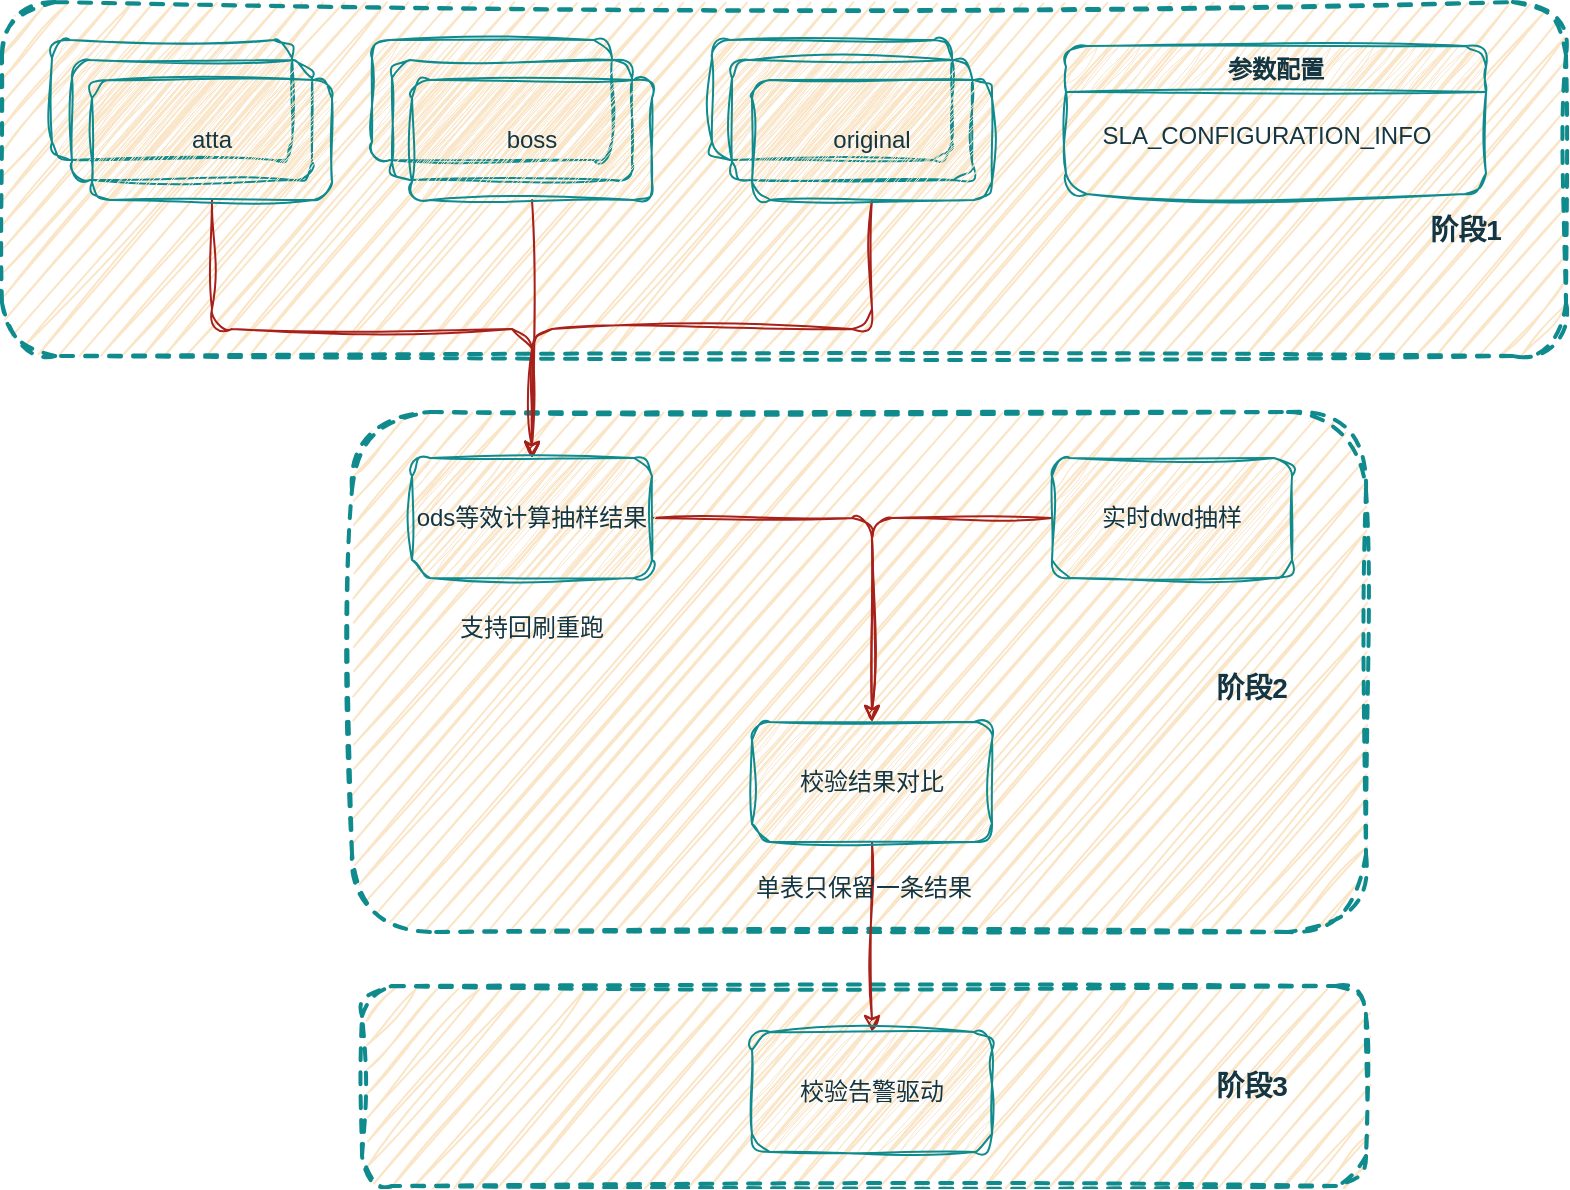 <mxfile version="20.7.3" type="device"><diagram id="51P9D2VGQhrux44w6Xnn" name="第 1 页"><mxGraphModel dx="1306" dy="819" grid="1" gridSize="10" guides="1" tooltips="1" connect="1" arrows="1" fold="1" page="1" pageScale="1" pageWidth="827" pageHeight="1169" math="0" shadow="0"><root><mxCell id="0"/><mxCell id="1" parent="0"/><mxCell id="ZEosDfzwwwauh8BlP-AS-28" value="" style="rounded=1;whiteSpace=wrap;html=1;dashed=1;strokeWidth=2;strokeColor=#0F8B8D;shadow=0;glass=0;sketch=1;curveFitting=1;jiggle=2;labelBackgroundColor=none;fillColor=#FAE5C7;fontColor=#143642;" vertex="1" parent="1"><mxGeometry x="238" y="704" width="502" height="100" as="geometry"/></mxCell><mxCell id="ZEosDfzwwwauh8BlP-AS-27" value="" style="rounded=1;whiteSpace=wrap;html=1;dashed=1;strokeWidth=2;strokeColor=#0F8B8D;sketch=1;curveFitting=1;jiggle=2;labelBackgroundColor=none;fillColor=#FAE5C7;fontColor=#143642;" vertex="1" parent="1"><mxGeometry x="233" y="417" width="507" height="260" as="geometry"/></mxCell><mxCell id="ZEosDfzwwwauh8BlP-AS-26" value="" style="rounded=1;whiteSpace=wrap;html=1;dashed=1;strokeWidth=2;strokeColor=#0F8B8D;labelBackgroundColor=none;fillColor=#FAE5C7;fontColor=#143642;shadow=0;sketch=1;curveFitting=1;jiggle=2;" vertex="1" parent="1"><mxGeometry x="58" y="212" width="782" height="177" as="geometry"/></mxCell><mxCell id="ZEosDfzwwwauh8BlP-AS-1" value="" style="rounded=1;whiteSpace=wrap;html=1;labelBackgroundColor=none;fillColor=#FAE5C7;strokeColor=#0F8B8D;fontColor=#143642;sketch=1;curveFitting=1;jiggle=2;" vertex="1" parent="1"><mxGeometry x="83" y="231" width="120" height="60" as="geometry"/></mxCell><mxCell id="ZEosDfzwwwauh8BlP-AS-2" value="" style="rounded=1;whiteSpace=wrap;html=1;sketch=1;curveFitting=1;jiggle=2;labelBackgroundColor=none;fillColor=#FAE5C7;strokeColor=#0F8B8D;fontColor=#143642;" vertex="1" parent="1"><mxGeometry x="93" y="241" width="120" height="60" as="geometry"/></mxCell><mxCell id="ZEosDfzwwwauh8BlP-AS-20" style="edgeStyle=orthogonalEdgeStyle;rounded=1;orthogonalLoop=1;jettySize=auto;html=1;exitX=0.5;exitY=1;exitDx=0;exitDy=0;sketch=1;curveFitting=1;jiggle=2;labelBackgroundColor=none;strokeColor=#A8201A;fontColor=default;entryX=0.5;entryY=0;entryDx=0;entryDy=0;" edge="1" parent="1" source="ZEosDfzwwwauh8BlP-AS-3" target="ZEosDfzwwwauh8BlP-AS-10"><mxGeometry relative="1" as="geometry"><mxPoint x="323" y="419" as="targetPoint"/></mxGeometry></mxCell><mxCell id="ZEosDfzwwwauh8BlP-AS-3" value="atta" style="rounded=1;whiteSpace=wrap;html=1;sketch=1;curveFitting=1;jiggle=2;labelBackgroundColor=none;fillColor=#FAE5C7;strokeColor=#0F8B8D;fontColor=#143642;" vertex="1" parent="1"><mxGeometry x="103" y="251" width="120" height="60" as="geometry"/></mxCell><mxCell id="ZEosDfzwwwauh8BlP-AS-4" value="" style="rounded=1;whiteSpace=wrap;html=1;sketch=1;curveFitting=1;jiggle=2;labelBackgroundColor=none;fillColor=#FAE5C7;strokeColor=#0F8B8D;fontColor=#143642;" vertex="1" parent="1"><mxGeometry x="243" y="231" width="120" height="60" as="geometry"/></mxCell><mxCell id="ZEosDfzwwwauh8BlP-AS-5" value="" style="rounded=1;whiteSpace=wrap;html=1;sketch=1;curveFitting=1;jiggle=2;labelBackgroundColor=none;fillColor=#FAE5C7;strokeColor=#0F8B8D;fontColor=#143642;" vertex="1" parent="1"><mxGeometry x="253" y="241" width="120" height="60" as="geometry"/></mxCell><mxCell id="ZEosDfzwwwauh8BlP-AS-39" style="edgeStyle=orthogonalEdgeStyle;rounded=1;hachureGap=4;orthogonalLoop=1;jettySize=auto;html=1;exitX=0.5;exitY=1;exitDx=0;exitDy=0;entryX=0.5;entryY=0;entryDx=0;entryDy=0;fontFamily=Architects Daughter;fontSource=https%3A%2F%2Ffonts.googleapis.com%2Fcss%3Ffamily%3DArchitects%2BDaughter;fontSize=14;sketch=1;curveFitting=1;jiggle=2;labelBackgroundColor=none;strokeColor=#A8201A;fontColor=default;" edge="1" parent="1" source="ZEosDfzwwwauh8BlP-AS-6" target="ZEosDfzwwwauh8BlP-AS-10"><mxGeometry relative="1" as="geometry"><mxPoint x="323" y="419" as="targetPoint"/></mxGeometry></mxCell><mxCell id="ZEosDfzwwwauh8BlP-AS-6" value="boss" style="rounded=1;whiteSpace=wrap;html=1;sketch=1;curveFitting=1;jiggle=2;labelBackgroundColor=none;fillColor=#FAE5C7;strokeColor=#0F8B8D;fontColor=#143642;" vertex="1" parent="1"><mxGeometry x="263" y="251" width="120" height="60" as="geometry"/></mxCell><mxCell id="ZEosDfzwwwauh8BlP-AS-7" value="" style="rounded=1;whiteSpace=wrap;html=1;sketch=1;curveFitting=1;jiggle=2;labelBackgroundColor=none;fillColor=#FAE5C7;strokeColor=#0F8B8D;fontColor=#143642;" vertex="1" parent="1"><mxGeometry x="413" y="231" width="120" height="60" as="geometry"/></mxCell><mxCell id="ZEosDfzwwwauh8BlP-AS-8" value="" style="rounded=1;whiteSpace=wrap;html=1;sketch=1;curveFitting=1;jiggle=2;labelBackgroundColor=none;fillColor=#FAE5C7;strokeColor=#0F8B8D;fontColor=#143642;" vertex="1" parent="1"><mxGeometry x="423" y="241" width="120" height="60" as="geometry"/></mxCell><mxCell id="ZEosDfzwwwauh8BlP-AS-38" style="edgeStyle=orthogonalEdgeStyle;rounded=1;hachureGap=4;orthogonalLoop=1;jettySize=auto;html=1;exitX=0.5;exitY=1;exitDx=0;exitDy=0;entryX=0.5;entryY=0;entryDx=0;entryDy=0;fontFamily=Architects Daughter;fontSource=https%3A%2F%2Ffonts.googleapis.com%2Fcss%3Ffamily%3DArchitects%2BDaughter;fontSize=14;sketch=1;curveFitting=1;jiggle=2;labelBackgroundColor=none;strokeColor=#A8201A;fontColor=default;" edge="1" parent="1" source="ZEosDfzwwwauh8BlP-AS-9" target="ZEosDfzwwwauh8BlP-AS-10"><mxGeometry relative="1" as="geometry"><mxPoint x="323" y="419" as="targetPoint"/></mxGeometry></mxCell><mxCell id="ZEosDfzwwwauh8BlP-AS-9" value="original" style="rounded=1;whiteSpace=wrap;html=1;sketch=1;curveFitting=1;jiggle=2;labelBackgroundColor=none;fillColor=#FAE5C7;strokeColor=#0F8B8D;fontColor=#143642;" vertex="1" parent="1"><mxGeometry x="433" y="251" width="120" height="60" as="geometry"/></mxCell><mxCell id="ZEosDfzwwwauh8BlP-AS-23" style="edgeStyle=orthogonalEdgeStyle;rounded=1;orthogonalLoop=1;jettySize=auto;html=1;exitX=1;exitY=0.5;exitDx=0;exitDy=0;sketch=1;curveFitting=1;jiggle=2;labelBackgroundColor=none;strokeColor=#A8201A;fontColor=default;" edge="1" parent="1" source="ZEosDfzwwwauh8BlP-AS-10" target="ZEosDfzwwwauh8BlP-AS-12"><mxGeometry relative="1" as="geometry"/></mxCell><mxCell id="ZEosDfzwwwauh8BlP-AS-10" value="ods等效计算抽样结果" style="rounded=1;whiteSpace=wrap;html=1;sketch=1;curveFitting=1;jiggle=2;labelBackgroundColor=none;fillColor=#FAE5C7;strokeColor=#0F8B8D;fontColor=#143642;" vertex="1" parent="1"><mxGeometry x="263" y="440" width="120" height="60" as="geometry"/></mxCell><mxCell id="ZEosDfzwwwauh8BlP-AS-24" style="edgeStyle=orthogonalEdgeStyle;rounded=1;orthogonalLoop=1;jettySize=auto;html=1;exitX=0;exitY=0.5;exitDx=0;exitDy=0;sketch=1;curveFitting=1;jiggle=2;labelBackgroundColor=none;strokeColor=#A8201A;fontColor=default;" edge="1" parent="1" source="ZEosDfzwwwauh8BlP-AS-11" target="ZEosDfzwwwauh8BlP-AS-12"><mxGeometry relative="1" as="geometry"/></mxCell><mxCell id="ZEosDfzwwwauh8BlP-AS-11" value="实时dwd抽样" style="rounded=1;whiteSpace=wrap;html=1;sketch=1;curveFitting=1;jiggle=2;labelBackgroundColor=none;fillColor=#FAE5C7;strokeColor=#0F8B8D;fontColor=#143642;" vertex="1" parent="1"><mxGeometry x="583" y="440" width="120" height="60" as="geometry"/></mxCell><mxCell id="ZEosDfzwwwauh8BlP-AS-25" style="edgeStyle=orthogonalEdgeStyle;rounded=1;orthogonalLoop=1;jettySize=auto;html=1;exitX=0.5;exitY=1;exitDx=0;exitDy=0;entryX=0.5;entryY=0;entryDx=0;entryDy=0;sketch=1;curveFitting=1;jiggle=2;labelBackgroundColor=none;strokeColor=#A8201A;fontColor=default;" edge="1" parent="1" source="ZEosDfzwwwauh8BlP-AS-12" target="ZEosDfzwwwauh8BlP-AS-13"><mxGeometry relative="1" as="geometry"/></mxCell><mxCell id="ZEosDfzwwwauh8BlP-AS-12" value="校验结果对比" style="rounded=1;whiteSpace=wrap;html=1;sketch=1;curveFitting=1;jiggle=2;labelBackgroundColor=none;fillColor=#FAE5C7;strokeColor=#0F8B8D;fontColor=#143642;" vertex="1" parent="1"><mxGeometry x="433" y="572" width="120" height="60" as="geometry"/></mxCell><mxCell id="ZEosDfzwwwauh8BlP-AS-13" value="校验告警驱动" style="rounded=1;whiteSpace=wrap;html=1;sketch=1;curveFitting=1;jiggle=2;labelBackgroundColor=none;fillColor=#FAE5C7;strokeColor=#0F8B8D;fontColor=#143642;" vertex="1" parent="1"><mxGeometry x="433" y="727" width="120" height="60" as="geometry"/></mxCell><mxCell id="ZEosDfzwwwauh8BlP-AS-15" value="参数配置" style="swimlane;whiteSpace=wrap;html=1;rounded=1;shadow=0;sketch=1;curveFitting=1;jiggle=2;labelBackgroundColor=none;fillColor=#FAE5C7;strokeColor=#0F8B8D;fontColor=#143642;" vertex="1" parent="1"><mxGeometry x="590" y="234" width="210" height="74" as="geometry"/></mxCell><mxCell id="ZEosDfzwwwauh8BlP-AS-19" value="SLA_CONFIGURATION_INFO" style="text;html=1;align=center;verticalAlign=middle;resizable=0;points=[];autosize=1;strokeColor=none;fillColor=none;rounded=1;sketch=1;curveFitting=1;jiggle=2;labelBackgroundColor=none;fontColor=#143642;" vertex="1" parent="ZEosDfzwwwauh8BlP-AS-15"><mxGeometry x="5" y="30" width="190" height="30" as="geometry"/></mxCell><mxCell id="ZEosDfzwwwauh8BlP-AS-29" value="阶段1" style="text;html=1;strokeColor=none;fillColor=none;align=center;verticalAlign=middle;whiteSpace=wrap;rounded=1;dashed=1;strokeWidth=4;fontColor=#143642;fontSize=14;fontStyle=1;sketch=1;curveFitting=1;jiggle=2;labelBackgroundColor=none;" vertex="1" parent="1"><mxGeometry x="760" y="311" width="60" height="30" as="geometry"/></mxCell><mxCell id="ZEosDfzwwwauh8BlP-AS-30" value="阶段2" style="text;html=1;strokeColor=none;fillColor=none;align=center;verticalAlign=middle;whiteSpace=wrap;rounded=1;dashed=1;strokeWidth=4;fontColor=#143642;fontStyle=1;fontSize=14;sketch=1;curveFitting=1;jiggle=2;labelBackgroundColor=none;" vertex="1" parent="1"><mxGeometry x="653" y="540" width="60" height="30" as="geometry"/></mxCell><mxCell id="ZEosDfzwwwauh8BlP-AS-32" value="阶段3" style="text;html=1;strokeColor=none;fillColor=none;align=center;verticalAlign=middle;whiteSpace=wrap;rounded=1;dashed=1;strokeWidth=4;fontColor=#143642;fontStyle=1;fontSize=14;sketch=1;curveFitting=1;jiggle=2;labelBackgroundColor=none;" vertex="1" parent="1"><mxGeometry x="653" y="739" width="60" height="30" as="geometry"/></mxCell><mxCell id="ZEosDfzwwwauh8BlP-AS-33" value="支持回刷重跑" style="text;html=1;strokeColor=none;fillColor=none;align=center;verticalAlign=middle;whiteSpace=wrap;rounded=1;dashed=1;strokeWidth=4;fontColor=#143642;sketch=1;curveFitting=1;jiggle=2;labelBackgroundColor=none;" vertex="1" parent="1"><mxGeometry x="283" y="510" width="80" height="30" as="geometry"/></mxCell><mxCell id="ZEosDfzwwwauh8BlP-AS-34" value="单表只保留一条结果" style="text;html=1;strokeColor=none;fillColor=none;align=center;verticalAlign=middle;whiteSpace=wrap;rounded=1;dashed=1;strokeWidth=4;fontColor=#143642;sketch=1;curveFitting=1;jiggle=2;labelBackgroundColor=none;" vertex="1" parent="1"><mxGeometry x="429" y="640" width="120" height="30" as="geometry"/></mxCell></root></mxGraphModel></diagram></mxfile>